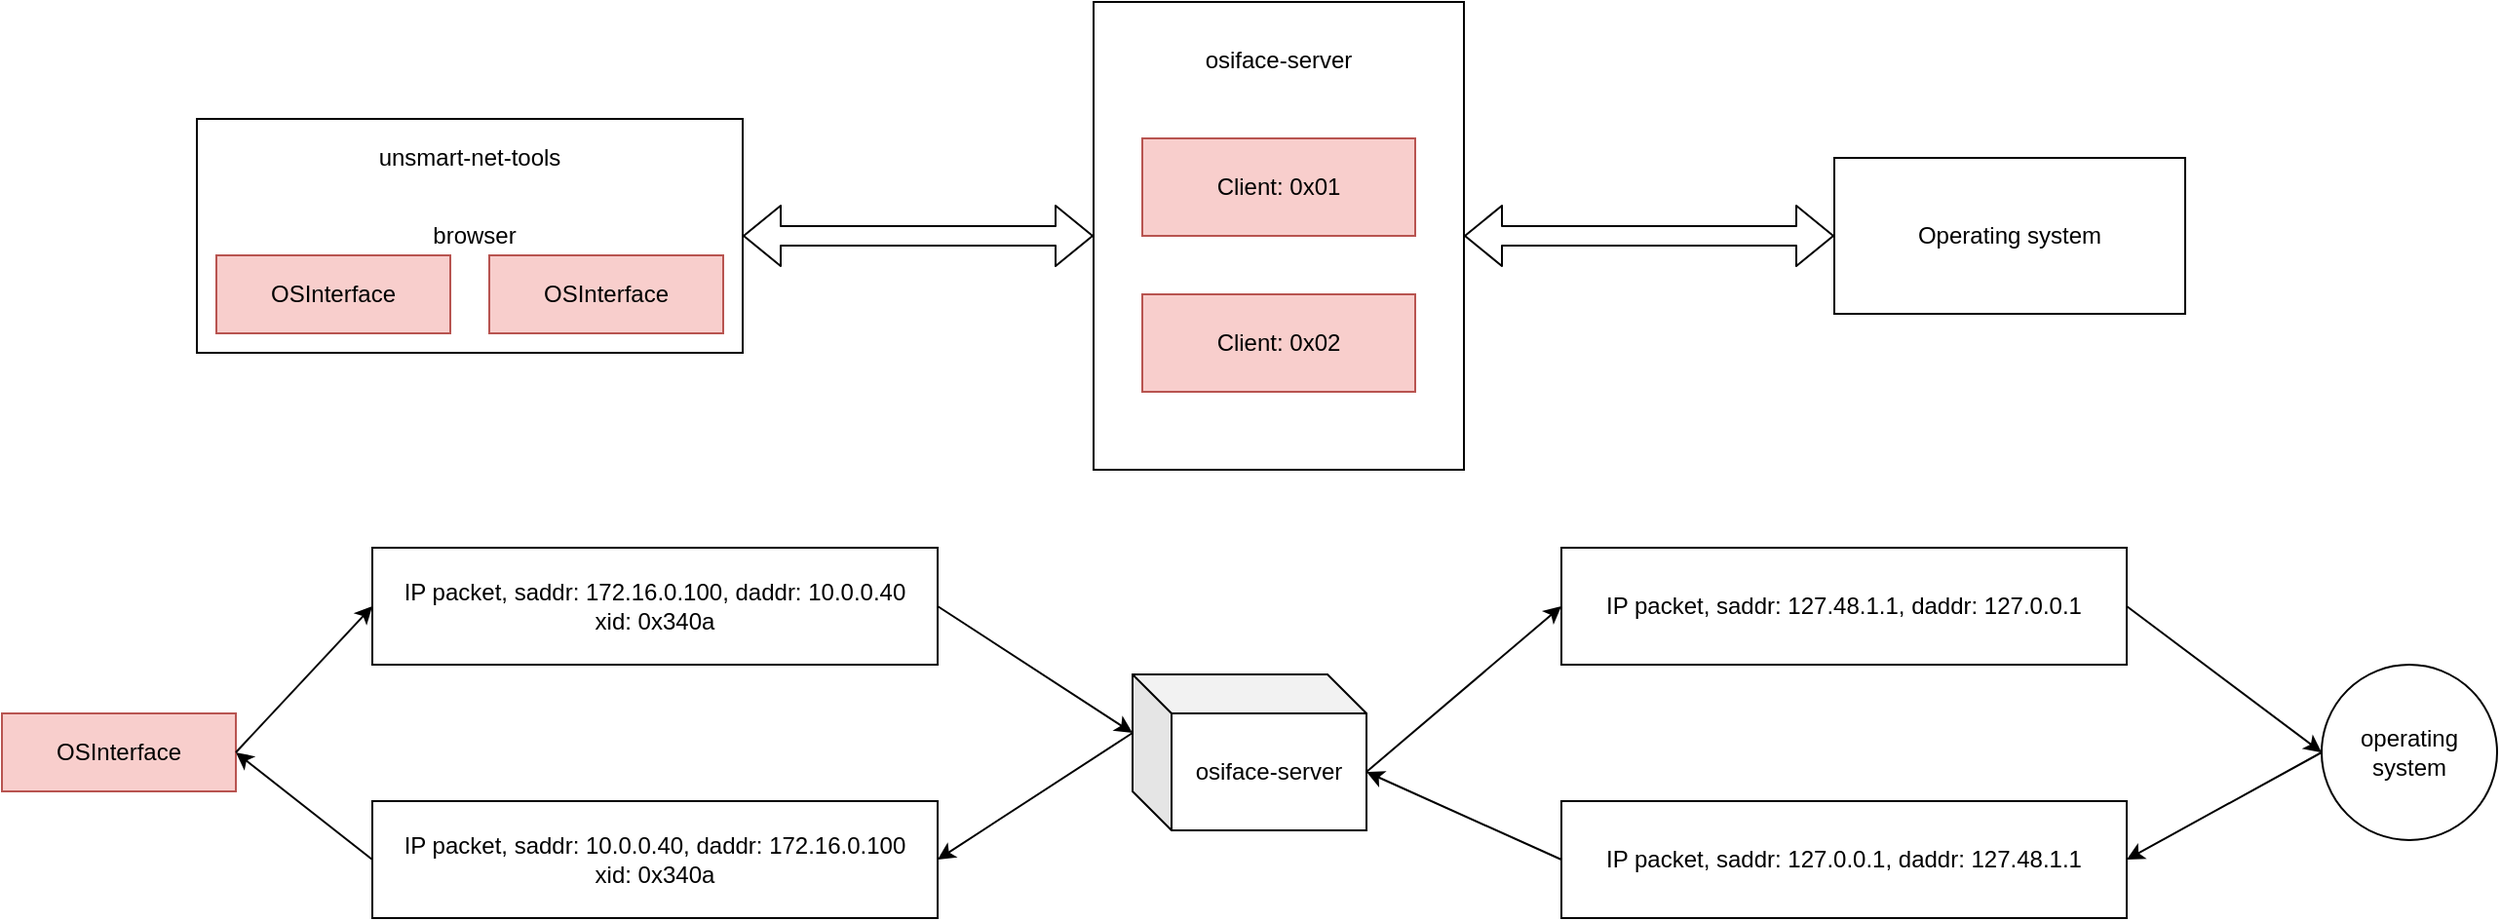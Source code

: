 <mxfile>
    <diagram id="0uO5C_wOhoiKiBxIILnU" name="Page-1">
        <mxGraphModel dx="888" dy="738" grid="1" gridSize="10" guides="1" tooltips="1" connect="1" arrows="1" fold="1" page="1" pageScale="1" pageWidth="1600" pageHeight="900" math="0" shadow="0">
            <root>
                <mxCell id="0"/>
                <mxCell id="1" parent="0"/>
                <mxCell id="4" value="" style="rounded=0;whiteSpace=wrap;html=1;" parent="1" vertex="1">
                    <mxGeometry x="260" y="300" width="280" height="120" as="geometry"/>
                </mxCell>
                <mxCell id="2" value="OSInterface" style="rounded=0;whiteSpace=wrap;html=1;fillColor=#f8cecc;strokeColor=#b85450;" parent="1" vertex="1">
                    <mxGeometry x="410" y="370" width="120" height="40" as="geometry"/>
                </mxCell>
                <mxCell id="3" value="OSInterface" style="rounded=0;whiteSpace=wrap;html=1;fillColor=#f8cecc;strokeColor=#b85450;" parent="1" vertex="1">
                    <mxGeometry x="270" y="370" width="120" height="40" as="geometry"/>
                </mxCell>
                <mxCell id="13" value="unsmart-net-tools" style="text;html=1;strokeColor=none;fillColor=none;align=center;verticalAlign=middle;whiteSpace=wrap;rounded=0;" parent="1" vertex="1">
                    <mxGeometry x="325" y="310" width="150" height="20" as="geometry"/>
                </mxCell>
                <mxCell id="14" value="browser" style="text;html=1;strokeColor=none;fillColor=none;align=center;verticalAlign=middle;whiteSpace=wrap;rounded=0;" parent="1" vertex="1">
                    <mxGeometry x="330" y="340" width="145" height="40" as="geometry"/>
                </mxCell>
                <mxCell id="16" value="" style="rounded=0;whiteSpace=wrap;html=1;" parent="1" vertex="1">
                    <mxGeometry x="720" y="240" width="190" height="240" as="geometry"/>
                </mxCell>
                <mxCell id="17" value="osiface-server" style="text;html=1;strokeColor=none;fillColor=none;align=center;verticalAlign=middle;whiteSpace=wrap;rounded=0;" parent="1" vertex="1">
                    <mxGeometry x="740" y="260" width="150" height="20" as="geometry"/>
                </mxCell>
                <mxCell id="19" value="Client: 0x01" style="rounded=0;whiteSpace=wrap;html=1;fillColor=#f8cecc;strokeColor=#b85450;" parent="1" vertex="1">
                    <mxGeometry x="745" y="310" width="140" height="50" as="geometry"/>
                </mxCell>
                <mxCell id="20" value="Client: 0x02" style="rounded=0;whiteSpace=wrap;html=1;fillColor=#f8cecc;strokeColor=#b85450;" parent="1" vertex="1">
                    <mxGeometry x="745" y="390" width="140" height="50" as="geometry"/>
                </mxCell>
                <mxCell id="22" value="Operating system" style="rounded=0;whiteSpace=wrap;html=1;" parent="1" vertex="1">
                    <mxGeometry x="1100" y="320" width="180" height="80" as="geometry"/>
                </mxCell>
                <mxCell id="24" value="IP packet, saddr: 172.16.0.100, daddr: 10.0.0.40&lt;br&gt;xid: 0x340a" style="rounded=0;whiteSpace=wrap;html=1;" parent="1" vertex="1">
                    <mxGeometry x="350" y="520" width="290" height="60" as="geometry"/>
                </mxCell>
                <mxCell id="25" value="IP packet, saddr: 127.48.1.1, daddr: 127.0.0.1" style="rounded=0;whiteSpace=wrap;html=1;" parent="1" vertex="1">
                    <mxGeometry x="960" y="520" width="290" height="60" as="geometry"/>
                </mxCell>
                <mxCell id="27" value="osiface-server" style="shape=cube;whiteSpace=wrap;html=1;boundedLbl=1;backgroundOutline=1;darkOpacity=0.05;darkOpacity2=0.1;" parent="1" vertex="1">
                    <mxGeometry x="740" y="585" width="120" height="80" as="geometry"/>
                </mxCell>
                <mxCell id="30" value="operating system" style="ellipse;whiteSpace=wrap;html=1;aspect=fixed;" parent="1" vertex="1">
                    <mxGeometry x="1350" y="580" width="90" height="90" as="geometry"/>
                </mxCell>
                <mxCell id="31" value="IP packet, saddr: 127.0.0.1, daddr: 127.48.1.1" style="rounded=0;whiteSpace=wrap;html=1;" parent="1" vertex="1">
                    <mxGeometry x="960" y="650" width="290" height="60" as="geometry"/>
                </mxCell>
                <mxCell id="33" value="IP packet, saddr: 10.0.0.40, daddr: 172.16.0.100&lt;br&gt;xid: 0x340a" style="rounded=0;whiteSpace=wrap;html=1;" parent="1" vertex="1">
                    <mxGeometry x="350" y="650" width="290" height="60" as="geometry"/>
                </mxCell>
                <mxCell id="34" value="" style="endArrow=classic;html=1;exitX=1;exitY=0.5;exitDx=0;exitDy=0;entryX=0;entryY=0;entryDx=0;entryDy=30;entryPerimeter=0;" parent="1" source="24" target="27" edge="1">
                    <mxGeometry width="50" height="50" relative="1" as="geometry">
                        <mxPoint x="810" y="600" as="sourcePoint"/>
                        <mxPoint x="860" y="550" as="targetPoint"/>
                    </mxGeometry>
                </mxCell>
                <mxCell id="35" value="" style="endArrow=classic;html=1;exitX=0;exitY=0;exitDx=120;exitDy=50;exitPerimeter=0;entryX=0;entryY=0.5;entryDx=0;entryDy=0;" parent="1" source="27" target="25" edge="1">
                    <mxGeometry width="50" height="50" relative="1" as="geometry">
                        <mxPoint x="810" y="600" as="sourcePoint"/>
                        <mxPoint x="860" y="550" as="targetPoint"/>
                    </mxGeometry>
                </mxCell>
                <mxCell id="36" value="" style="endArrow=classic;html=1;exitX=1;exitY=0.5;exitDx=0;exitDy=0;entryX=0;entryY=0.5;entryDx=0;entryDy=0;" parent="1" source="25" target="30" edge="1">
                    <mxGeometry width="50" height="50" relative="1" as="geometry">
                        <mxPoint x="1050" y="600" as="sourcePoint"/>
                        <mxPoint x="1100" y="550" as="targetPoint"/>
                    </mxGeometry>
                </mxCell>
                <mxCell id="37" value="" style="endArrow=classic;html=1;exitX=0;exitY=0.5;exitDx=0;exitDy=0;entryX=1;entryY=0.5;entryDx=0;entryDy=0;" parent="1" source="30" target="31" edge="1">
                    <mxGeometry width="50" height="50" relative="1" as="geometry">
                        <mxPoint x="1050" y="600" as="sourcePoint"/>
                        <mxPoint x="1100" y="550" as="targetPoint"/>
                    </mxGeometry>
                </mxCell>
                <mxCell id="38" value="" style="endArrow=classic;html=1;exitX=0;exitY=0.5;exitDx=0;exitDy=0;entryX=0;entryY=0;entryDx=120;entryDy=50;entryPerimeter=0;" parent="1" source="31" target="27" edge="1">
                    <mxGeometry width="50" height="50" relative="1" as="geometry">
                        <mxPoint x="860" y="620" as="sourcePoint"/>
                        <mxPoint x="910" y="570" as="targetPoint"/>
                    </mxGeometry>
                </mxCell>
                <mxCell id="39" value="" style="endArrow=classic;html=1;exitX=0;exitY=0;exitDx=0;exitDy=30;exitPerimeter=0;entryX=1;entryY=0.5;entryDx=0;entryDy=0;" parent="1" source="27" target="33" edge="1">
                    <mxGeometry width="50" height="50" relative="1" as="geometry">
                        <mxPoint x="720" y="610" as="sourcePoint"/>
                        <mxPoint x="770" y="560" as="targetPoint"/>
                    </mxGeometry>
                </mxCell>
                <mxCell id="43" value="OSInterface" style="rounded=0;whiteSpace=wrap;html=1;fillColor=#f8cecc;strokeColor=#b85450;" parent="1" vertex="1">
                    <mxGeometry x="160" y="605" width="120" height="40" as="geometry"/>
                </mxCell>
                <mxCell id="44" value="" style="endArrow=classic;html=1;exitX=1;exitY=0.5;exitDx=0;exitDy=0;entryX=0;entryY=0.5;entryDx=0;entryDy=0;" parent="1" source="43" target="24" edge="1">
                    <mxGeometry width="50" height="50" relative="1" as="geometry">
                        <mxPoint x="550" y="600" as="sourcePoint"/>
                        <mxPoint x="600" y="550" as="targetPoint"/>
                    </mxGeometry>
                </mxCell>
                <mxCell id="45" value="" style="endArrow=classic;html=1;exitX=0;exitY=0.5;exitDx=0;exitDy=0;entryX=1;entryY=0.5;entryDx=0;entryDy=0;" parent="1" source="33" target="43" edge="1">
                    <mxGeometry width="50" height="50" relative="1" as="geometry">
                        <mxPoint x="550" y="600" as="sourcePoint"/>
                        <mxPoint x="600" y="550" as="targetPoint"/>
                    </mxGeometry>
                </mxCell>
                <mxCell id="49" value="" style="shape=flexArrow;endArrow=classic;startArrow=classic;html=1;exitX=1;exitY=0.5;exitDx=0;exitDy=0;entryX=0;entryY=0.5;entryDx=0;entryDy=0;" parent="1" source="4" target="16" edge="1">
                    <mxGeometry width="100" height="100" relative="1" as="geometry">
                        <mxPoint x="710" y="330" as="sourcePoint"/>
                        <mxPoint x="810" y="230" as="targetPoint"/>
                    </mxGeometry>
                </mxCell>
                <mxCell id="51" value="" style="shape=flexArrow;endArrow=classic;startArrow=classic;html=1;exitX=1;exitY=0.5;exitDx=0;exitDy=0;entryX=0;entryY=0.5;entryDx=0;entryDy=0;" parent="1" source="16" target="22" edge="1">
                    <mxGeometry width="100" height="100" relative="1" as="geometry">
                        <mxPoint x="930" y="385" as="sourcePoint"/>
                        <mxPoint x="1070" y="360" as="targetPoint"/>
                    </mxGeometry>
                </mxCell>
            </root>
        </mxGraphModel>
    </diagram>
    <diagram id="vlMlPHtiDXOvfrGx_MDB" name="Page-2">
        <mxGraphModel dx="1269" dy="1054" grid="1" gridSize="10" guides="1" tooltips="1" connect="1" arrows="1" fold="1" page="1" pageScale="1" pageWidth="1600" pageHeight="900" math="0" shadow="0">
            <root>
                <mxCell id="0"/>
                <mxCell id="1" parent="0"/>
                <mxCell id="RfJo2wvZ2IqYjNRwHwcz-1" value="osiface-server" style="text;html=1;strokeColor=none;fillColor=none;align=center;verticalAlign=middle;whiteSpace=wrap;rounded=0;" parent="1" vertex="1">
                    <mxGeometry width="160" height="30" as="geometry"/>
                </mxCell>
                <mxCell id="RfJo2wvZ2IqYjNRwHwcz-2" value="Frontend" style="rounded=0;whiteSpace=wrap;html=1;" parent="1" vertex="1">
                    <mxGeometry x="20" y="80" width="120" height="60" as="geometry"/>
                </mxCell>
                <mxCell id="RfJo2wvZ2IqYjNRwHwcz-3" value="WebSocket-server" style="rounded=0;whiteSpace=wrap;html=1;" parent="1" vertex="1">
                    <mxGeometry x="20" y="140" width="120" height="60" as="geometry"/>
                </mxCell>
                <mxCell id="RfJo2wvZ2IqYjNRwHwcz-4" value="Parse messages" style="rounded=0;whiteSpace=wrap;html=1;" parent="1" vertex="1">
                    <mxGeometry x="20" y="200" width="120" height="60" as="geometry"/>
                </mxCell>
                <mxCell id="RfJo2wvZ2IqYjNRwHwcz-5" value="Handle Clients" style="rounded=0;whiteSpace=wrap;html=1;" parent="1" vertex="1">
                    <mxGeometry x="20" y="260" width="120" height="60" as="geometry"/>
                </mxCell>
                <mxCell id="RfJo2wvZ2IqYjNRwHwcz-6" value="Backend" style="rounded=0;whiteSpace=wrap;html=1;" parent="1" vertex="1">
                    <mxGeometry x="580" y="80" width="120" height="60" as="geometry"/>
                </mxCell>
                <mxCell id="RfJo2wvZ2IqYjNRwHwcz-7" value="Network Address Translation (NAT) Layer" style="rounded=0;whiteSpace=wrap;html=1;" parent="1" vertex="1">
                    <mxGeometry x="260" y="80" width="220" height="60" as="geometry"/>
                </mxCell>
                <mxCell id="RfJo2wvZ2IqYjNRwHwcz-9" value="Modify packet data" style="rounded=0;whiteSpace=wrap;html=1;" parent="1" vertex="1">
                    <mxGeometry x="260" y="140" width="220" height="60" as="geometry"/>
                </mxCell>
                <mxCell id="RfJo2wvZ2IqYjNRwHwcz-10" value="Manage outgoing messages" style="rounded=0;whiteSpace=wrap;html=1;" parent="1" vertex="1">
                    <mxGeometry x="260" y="200" width="220" height="60" as="geometry"/>
                </mxCell>
                <mxCell id="RfJo2wvZ2IqYjNRwHwcz-11" value="Convert incoming/outgoing" style="rounded=0;whiteSpace=wrap;html=1;" parent="1" vertex="1">
                    <mxGeometry x="260" y="260" width="220" height="60" as="geometry"/>
                </mxCell>
                <mxCell id="RfJo2wvZ2IqYjNRwHwcz-12" value="Output" style="rounded=0;whiteSpace=wrap;html=1;" parent="1" vertex="1">
                    <mxGeometry x="580" y="140" width="120" height="60" as="geometry"/>
                </mxCell>
                <mxCell id="RfJo2wvZ2IqYjNRwHwcz-16" value="Input" style="rounded=0;whiteSpace=wrap;html=1;" parent="1" vertex="1">
                    <mxGeometry x="580" y="200" width="120" height="60" as="geometry"/>
                </mxCell>
                <mxCell id="RfJo2wvZ2IqYjNRwHwcz-17" value="Raw" style="rounded=0;whiteSpace=wrap;html=1;" parent="1" vertex="1">
                    <mxGeometry x="770" y="140" width="120" height="60" as="geometry"/>
                </mxCell>
                <mxCell id="RfJo2wvZ2IqYjNRwHwcz-18" value="Protocol (UDP, TCP, ...)" style="rounded=0;whiteSpace=wrap;html=1;" parent="1" vertex="1">
                    <mxGeometry x="890" y="140" width="170" height="60" as="geometry"/>
                </mxCell>
                <mxCell id="RfJo2wvZ2IqYjNRwHwcz-19" value="Manage Enviroment Permissions" style="rounded=0;whiteSpace=wrap;html=1;" parent="1" vertex="1">
                    <mxGeometry x="770" y="80" width="290" height="60" as="geometry"/>
                </mxCell>
                <mxCell id="kGAfyb9AYHtqCAlTyxun-1" value="Network Address Translation (NAT) Layer" style="rounded=0;whiteSpace=wrap;html=1;" parent="1" vertex="1">
                    <mxGeometry x="20" y="360" width="820" height="60" as="geometry"/>
                </mxCell>
                <mxCell id="kGAfyb9AYHtqCAlTyxun-2" value="NATWidget (unknown what name should be for structure)" style="rounded=0;whiteSpace=wrap;html=1;fillColor=#008a00;fontColor=#ffffff;strokeColor=#005700;" parent="1" vertex="1">
                    <mxGeometry x="20" y="420" width="410" height="60" as="geometry"/>
                </mxCell>
                <mxCell id="kGAfyb9AYHtqCAlTyxun-4" value="Fields" style="swimlane;fontStyle=0;childLayout=stackLayout;horizontal=1;startSize=30;horizontalStack=0;resizeParent=1;resizeParentMax=0;resizeLast=0;collapsible=1;marginBottom=0;whiteSpace=wrap;html=1;rounded=0;swimlaneLine=1;" parent="1" vertex="1">
                    <mxGeometry x="20" y="480" width="150" height="390" as="geometry">
                        <mxRectangle x="150" y="630" width="70" height="30" as="alternateBounds"/>
                    </mxGeometry>
                </mxCell>
                <mxCell id="kGAfyb9AYHtqCAlTyxun-42" value="client" style="text;strokeColor=none;fillColor=none;align=left;verticalAlign=middle;spacingLeft=4;spacingRight=4;overflow=hidden;points=[[0,0.5],[1,0.5]];portConstraint=eastwest;rotatable=0;whiteSpace=wrap;html=1;" parent="kGAfyb9AYHtqCAlTyxun-4" vertex="1">
                    <mxGeometry y="30" width="150" height="30" as="geometry"/>
                </mxCell>
                <mxCell id="kGAfyb9AYHtqCAlTyxun-7" value="type (AKA ethertype)" style="text;strokeColor=none;fillColor=none;align=left;verticalAlign=middle;spacingLeft=4;spacingRight=4;overflow=hidden;points=[[0,0.5],[1,0.5]];portConstraint=eastwest;rotatable=0;whiteSpace=wrap;html=1;" parent="kGAfyb9AYHtqCAlTyxun-4" vertex="1">
                    <mxGeometry y="60" width="150" height="30" as="geometry"/>
                </mxCell>
                <mxCell id="kGAfyb9AYHtqCAlTyxun-15" value="protocol" style="text;strokeColor=none;fillColor=none;align=left;verticalAlign=middle;spacingLeft=4;spacingRight=4;overflow=hidden;points=[[0,0.5],[1,0.5]];portConstraint=eastwest;rotatable=0;whiteSpace=wrap;html=1;" parent="kGAfyb9AYHtqCAlTyxun-4" vertex="1">
                    <mxGeometry y="90" width="150" height="30" as="geometry"/>
                </mxCell>
                <mxCell id="kGAfyb9AYHtqCAlTyxun-5" value="out saddr" style="text;strokeColor=none;fillColor=none;align=left;verticalAlign=middle;spacingLeft=4;spacingRight=4;overflow=hidden;points=[[0,0.5],[1,0.5]];portConstraint=eastwest;rotatable=0;whiteSpace=wrap;html=1;" parent="kGAfyb9AYHtqCAlTyxun-4" vertex="1">
                    <mxGeometry y="120" width="150" height="30" as="geometry"/>
                </mxCell>
                <mxCell id="kGAfyb9AYHtqCAlTyxun-6" value="out daddr" style="text;strokeColor=none;fillColor=none;align=left;verticalAlign=middle;spacingLeft=4;spacingRight=4;overflow=hidden;points=[[0,0.5],[1,0.5]];portConstraint=eastwest;rotatable=0;whiteSpace=wrap;html=1;" parent="kGAfyb9AYHtqCAlTyxun-4" vertex="1">
                    <mxGeometry y="150" width="150" height="30" as="geometry"/>
                </mxCell>
                <mxCell id="kGAfyb9AYHtqCAlTyxun-16" value="out sport&lt;span style=&quot;color: rgba(0, 0, 0, 0); font-family: monospace; font-size: 0px;&quot;&gt;%3CmxGraphModel%3E%3Croot%3E%3CmxCell%20id%3D%220%22%2F%3E%3CmxCell%20id%3D%221%22%20parent%3D%220%22%2F%3E%3CmxCell%20id%3D%222%22%20value%3D%22out%20daddr%22%20style%3D%22text%3BstrokeColor%3Dnone%3BfillColor%3Dnone%3Balign%3Dleft%3BverticalAlign%3Dmiddle%3BspacingLeft%3D4%3BspacingRight%3D4%3Boverflow%3Dhidden%3Bpoints%3D%5B%5B0%2C0.5%5D%2C%5B1%2C0.5%5D%5D%3BportConstraint%3Deastwest%3Brotatable%3D0%3BwhiteSpace%3Dwrap%3Bhtml%3D1%3B%22%20vertex%3D%221%22%20parent%3D%221%22%3E%3CmxGeometry%20x%3D%22150%22%20y%3D%22720%22%20width%3D%22140%22%20height%3D%2230%22%20as%3D%22geometry%22%2F%3E%3C%2FmxCell%3E%3C%2Froot%3E%3C%2FmxGraphModel%3E&lt;/span&gt;&lt;span style=&quot;color: rgba(0, 0, 0, 0); font-family: monospace; font-size: 0px;&quot;&gt;%3CmxGraphModel%3E%3Croot%3E%3CmxCell%20id%3D%220%22%2F%3E%3CmxCell%20id%3D%221%22%20parent%3D%220%22%2F%3E%3CmxCell%20id%3D%222%22%20value%3D%22out%20daddr%22%20style%3D%22text%3BstrokeColor%3Dnone%3BfillColor%3Dnone%3Balign%3Dleft%3BverticalAlign%3Dmiddle%3BspacingLeft%3D4%3BspacingRight%3D4%3Boverflow%3Dhidden%3Bpoints%3D%5B%5B0%2C0.5%5D%2C%5B1%2C0.5%5D%5D%3BportConstraint%3Deastwest%3Brotatable%3D0%3BwhiteSpace%3Dwrap%3Bhtml%3D1%3B%22%20vertex%3D%221%22%20parent%3D%221%22%3E%3CmxGeometry%20x%3D%22150%22%20y%3D%22720%22%20width%3D%22140%22%20height%3D%2230%22%20as%3D%22geometry%22%2F%3E%3C%2FmxCell%3E%3C%2Froot%3E%3C%2FmxGraphModel%3E&lt;/span&gt;&lt;span style=&quot;color: rgba(0, 0, 0, 0); font-family: monospace; font-size: 0px;&quot;&gt;%3CmxGraphModel%3E%3Croot%3E%3CmxCell%20id%3D%220%22%2F%3E%3CmxCell%20id%3D%221%22%20parent%3D%220%22%2F%3E%3CmxCell%20id%3D%222%22%20value%3D%22out%20daddr%22%20style%3D%22text%3BstrokeColor%3Dnone%3BfillColor%3Dnone%3Balign%3Dleft%3BverticalAlign%3Dmiddle%3BspacingLeft%3D4%3BspacingRight%3D4%3Boverflow%3Dhidden%3Bpoints%3D%5B%5B0%2C0.5%5D%2C%5B1%2C0.5%5D%5D%3BportConstraint%3Deastwest%3Brotatable%3D0%3BwhiteSpace%3Dwrap%3Bhtml%3D1%3B%22%20vertex%3D%221%22%20parent%3D%221%22%3E%3CmxGeometry%20x%3D%22150%22%20y%3D%22720%22%20width%3D%22140%22%20height%3D%2230%22%20as%3D%22geometry%22%2F%3E%3C%2FmxCell%3E%3C%2Froot%3E%3C%2FmxGraphModel%3E&lt;/span&gt;" style="text;strokeColor=none;fillColor=none;align=left;verticalAlign=middle;spacingLeft=4;spacingRight=4;overflow=hidden;points=[[0,0.5],[1,0.5]];portConstraint=eastwest;rotatable=0;whiteSpace=wrap;html=1;" parent="kGAfyb9AYHtqCAlTyxun-4" vertex="1">
                    <mxGeometry y="180" width="150" height="30" as="geometry"/>
                </mxCell>
                <mxCell id="kGAfyb9AYHtqCAlTyxun-17" value="out dport" style="text;strokeColor=none;fillColor=none;align=left;verticalAlign=middle;spacingLeft=4;spacingRight=4;overflow=hidden;points=[[0,0.5],[1,0.5]];portConstraint=eastwest;rotatable=0;whiteSpace=wrap;html=1;" parent="kGAfyb9AYHtqCAlTyxun-4" vertex="1">
                    <mxGeometry y="210" width="150" height="30" as="geometry"/>
                </mxCell>
                <mxCell id="kGAfyb9AYHtqCAlTyxun-23" value="in saddr" style="text;strokeColor=none;fillColor=none;align=left;verticalAlign=middle;spacingLeft=4;spacingRight=4;overflow=hidden;points=[[0,0.5],[1,0.5]];portConstraint=eastwest;rotatable=0;whiteSpace=wrap;html=1;" parent="kGAfyb9AYHtqCAlTyxun-4" vertex="1">
                    <mxGeometry y="240" width="150" height="30" as="geometry"/>
                </mxCell>
                <mxCell id="kGAfyb9AYHtqCAlTyxun-24" value="in daddr" style="text;strokeColor=none;fillColor=none;align=left;verticalAlign=middle;spacingLeft=4;spacingRight=4;overflow=hidden;points=[[0,0.5],[1,0.5]];portConstraint=eastwest;rotatable=0;whiteSpace=wrap;html=1;" parent="kGAfyb9AYHtqCAlTyxun-4" vertex="1">
                    <mxGeometry y="270" width="150" height="30" as="geometry"/>
                </mxCell>
                <mxCell id="kGAfyb9AYHtqCAlTyxun-26" value="in sport" style="text;strokeColor=none;fillColor=none;align=left;verticalAlign=middle;spacingLeft=4;spacingRight=4;overflow=hidden;points=[[0,0.5],[1,0.5]];portConstraint=eastwest;rotatable=0;whiteSpace=wrap;html=1;" parent="kGAfyb9AYHtqCAlTyxun-4" vertex="1">
                    <mxGeometry y="300" width="150" height="30" as="geometry"/>
                </mxCell>
                <mxCell id="kGAfyb9AYHtqCAlTyxun-25" value="in dport" style="text;strokeColor=none;fillColor=none;align=left;verticalAlign=middle;spacingLeft=4;spacingRight=4;overflow=hidden;points=[[0,0.5],[1,0.5]];portConstraint=eastwest;rotatable=0;whiteSpace=wrap;html=1;" parent="kGAfyb9AYHtqCAlTyxun-4" vertex="1">
                    <mxGeometry y="330" width="150" height="30" as="geometry"/>
                </mxCell>
                <mxCell id="kGAfyb9AYHtqCAlTyxun-27" value="Statistics of some kind" style="text;strokeColor=none;fillColor=none;align=left;verticalAlign=middle;spacingLeft=4;spacingRight=4;overflow=hidden;points=[[0,0.5],[1,0.5]];portConstraint=eastwest;rotatable=0;whiteSpace=wrap;html=1;" parent="kGAfyb9AYHtqCAlTyxun-4" vertex="1">
                    <mxGeometry y="360" width="150" height="30" as="geometry"/>
                </mxCell>
                <mxCell id="kGAfyb9AYHtqCAlTyxun-28" value="Create The structure based on something" style="rounded=0;whiteSpace=wrap;html=1;fillColor=#008a00;fontColor=#ffffff;strokeColor=#005700;" parent="1" vertex="1">
                    <mxGeometry x="170" y="480" width="270" height="60" as="geometry"/>
                </mxCell>
                <mxCell id="kGAfyb9AYHtqCAlTyxun-29" value="out_process (replace fields and calculate checksums)" style="rounded=0;whiteSpace=wrap;html=1;fillColor=#008a00;fontColor=#ffffff;strokeColor=#005700;" parent="1" vertex="1">
                    <mxGeometry x="170" y="540" width="260" height="60" as="geometry"/>
                </mxCell>
                <mxCell id="kGAfyb9AYHtqCAlTyxun-30" value="in_process (replace fields and calculate checksums)" style="rounded=0;whiteSpace=wrap;html=1;fillColor=#008a00;fontColor=#ffffff;strokeColor=#005700;" parent="1" vertex="1">
                    <mxGeometry x="170" y="600" width="260" height="60" as="geometry"/>
                </mxCell>
                <mxCell id="kGAfyb9AYHtqCAlTyxun-31" value="AddressManager" style="rounded=0;whiteSpace=wrap;html=1;fillColor=#0050ef;fontColor=#ffffff;strokeColor=#001DBC;" parent="1" vertex="1">
                    <mxGeometry x="430" y="420" width="410" height="60" as="geometry"/>
                </mxCell>
                <mxCell id="kGAfyb9AYHtqCAlTyxun-32" value="Convert destination and source addresses to out ..." style="rounded=0;whiteSpace=wrap;html=1;fillColor=#0050ef;fontColor=#ffffff;strokeColor=#001DBC;" parent="1" vertex="1">
                    <mxGeometry x="430" y="540" width="410" height="60" as="geometry"/>
                </mxCell>
                <mxCell id="kGAfyb9AYHtqCAlTyxun-33" value="Investigate reserving ports etc..." style="rounded=0;whiteSpace=wrap;html=1;fillColor=#0050ef;fontColor=#ffffff;strokeColor=#001DBC;" parent="1" vertex="1">
                    <mxGeometry x="430" y="600" width="410" height="60" as="geometry"/>
                </mxCell>
                <mxCell id="kGAfyb9AYHtqCAlTyxun-34" value="Unique address pairs for each client" style="rounded=0;whiteSpace=wrap;html=1;fillColor=#0050ef;fontColor=#ffffff;strokeColor=#001DBC;" parent="1" vertex="1">
                    <mxGeometry x="430" y="480" width="410" height="60" as="geometry"/>
                </mxCell>
                <mxCell id="kGAfyb9AYHtqCAlTyxun-38" style="edgeStyle=none;html=1;" parent="1" source="kGAfyb9AYHtqCAlTyxun-35" target="kGAfyb9AYHtqCAlTyxun-37" edge="1">
                    <mxGeometry relative="1" as="geometry"/>
                </mxCell>
                <mxCell id="kGAfyb9AYHtqCAlTyxun-35" value="receive from client" style="rounded=0;whiteSpace=wrap;html=1;" parent="1" vertex="1">
                    <mxGeometry x="1120" y="400" width="200" height="40" as="geometry"/>
                </mxCell>
                <mxCell id="kGAfyb9AYHtqCAlTyxun-41" style="edgeStyle=none;html=1;" parent="1" source="kGAfyb9AYHtqCAlTyxun-36" target="kGAfyb9AYHtqCAlTyxun-40" edge="1">
                    <mxGeometry relative="1" as="geometry"/>
                </mxCell>
                <mxCell id="kGAfyb9AYHtqCAlTyxun-36" value="out_process (NATWidget, packet)" style="rounded=0;whiteSpace=wrap;html=1;" parent="1" vertex="1">
                    <mxGeometry x="1120" y="570" width="200" height="40" as="geometry"/>
                </mxCell>
                <mxCell id="kGAfyb9AYHtqCAlTyxun-39" style="edgeStyle=none;html=1;entryX=0.5;entryY=0;entryDx=0;entryDy=0;" parent="1" source="kGAfyb9AYHtqCAlTyxun-37" target="kGAfyb9AYHtqCAlTyxun-36" edge="1">
                    <mxGeometry relative="1" as="geometry"/>
                </mxCell>
                <mxCell id="kGAfyb9AYHtqCAlTyxun-37" value="init_natwidget (client, packet)" style="rounded=0;whiteSpace=wrap;html=1;" parent="1" vertex="1">
                    <mxGeometry x="1120" y="490" width="200" height="40" as="geometry"/>
                </mxCell>
                <mxCell id="kGAfyb9AYHtqCAlTyxun-51" style="edgeStyle=none;html=1;entryX=0.5;entryY=1;entryDx=0;entryDy=0;exitX=0.5;exitY=1;exitDx=0;exitDy=0;" parent="1" source="kGAfyb9AYHtqCAlTyxun-40" target="kGAfyb9AYHtqCAlTyxun-49" edge="1">
                    <mxGeometry relative="1" as="geometry">
                        <Array as="points">
                            <mxPoint x="1220" y="760"/>
                            <mxPoint x="1470" y="760"/>
                        </Array>
                    </mxGeometry>
                </mxCell>
                <mxCell id="kGAfyb9AYHtqCAlTyxun-40" value="Output through the OS" style="rounded=0;whiteSpace=wrap;html=1;" parent="1" vertex="1">
                    <mxGeometry x="1120" y="650" width="200" height="40" as="geometry"/>
                </mxCell>
                <mxCell id="kGAfyb9AYHtqCAlTyxun-44" value="Send to client" style="rounded=0;whiteSpace=wrap;html=1;" parent="1" vertex="1">
                    <mxGeometry x="1370" y="400" width="200" height="40" as="geometry"/>
                </mxCell>
                <mxCell id="kGAfyb9AYHtqCAlTyxun-46" value="in_process(packet)" style="rounded=0;whiteSpace=wrap;html=1;" parent="1" vertex="1">
                    <mxGeometry x="1370" y="520" width="200" height="40" as="geometry"/>
                </mxCell>
                <mxCell id="kGAfyb9AYHtqCAlTyxun-54" style="edgeStyle=none;html=1;exitX=0.5;exitY=0;exitDx=0;exitDy=0;" parent="1" source="kGAfyb9AYHtqCAlTyxun-46" target="kGAfyb9AYHtqCAlTyxun-44" edge="1">
                    <mxGeometry relative="1" as="geometry">
                        <mxPoint x="1470" y="490" as="sourcePoint"/>
                    </mxGeometry>
                </mxCell>
                <mxCell id="kGAfyb9AYHtqCAlTyxun-52" style="edgeStyle=none;html=1;" parent="1" source="kGAfyb9AYHtqCAlTyxun-49" target="kGAfyb9AYHtqCAlTyxun-46" edge="1">
                    <mxGeometry relative="1" as="geometry"/>
                </mxCell>
                <mxCell id="kGAfyb9AYHtqCAlTyxun-49" value="Input through OS" style="rounded=0;whiteSpace=wrap;html=1;" parent="1" vertex="1">
                    <mxGeometry x="1370" y="650" width="200" height="40" as="geometry"/>
                </mxCell>
            </root>
        </mxGraphModel>
    </diagram>
</mxfile>
